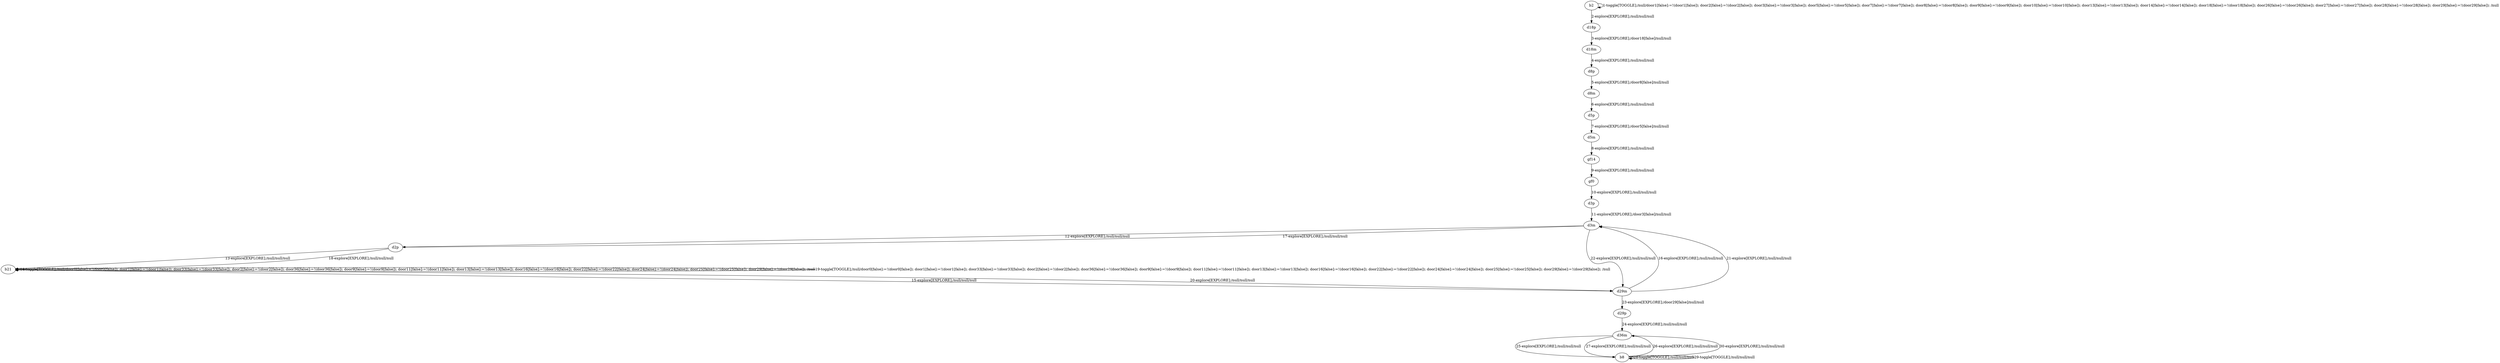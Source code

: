 # Total number of goals covered by this test: 5
# d29m --> d3m
# d3m --> d29m
# b21 --> b21
# d2p --> b21
# b21 --> d29m

digraph g {
"b2" -> "b2" [label = "1-toggle[TOGGLE];/null/door1[false]:=!(door1[false]); door2[false]:=!(door2[false]); door3[false]:=!(door3[false]); door5[false]:=!(door5[false]); door7[false]:=!(door7[false]); door8[false]:=!(door8[false]); door9[false]:=!(door9[false]); door10[false]:=!(door10[false]); door13[false]:=!(door13[false]); door14[false]:=!(door14[false]); door18[false]:=!(door18[false]); door26[false]:=!(door26[false]); door27[false]:=!(door27[false]); door28[false]:=!(door28[false]); door29[false]:=!(door29[false]); /null"];
"b2" -> "d18p" [label = "2-explore[EXPLORE];/null/null/null"];
"d18p" -> "d18m" [label = "3-explore[EXPLORE];/door18[false]/null/null"];
"d18m" -> "d8p" [label = "4-explore[EXPLORE];/null/null/null"];
"d8p" -> "d8m" [label = "5-explore[EXPLORE];/door8[false]/null/null"];
"d8m" -> "d5p" [label = "6-explore[EXPLORE];/null/null/null"];
"d5p" -> "d5m" [label = "7-explore[EXPLORE];/door5[false]/null/null"];
"d5m" -> "gf14" [label = "8-explore[EXPLORE];/null/null/null"];
"gf14" -> "gf0" [label = "9-explore[EXPLORE];/null/null/null"];
"gf0" -> "d3p" [label = "10-explore[EXPLORE];/null/null/null"];
"d3p" -> "d3m" [label = "11-explore[EXPLORE];/door3[false]/null/null"];
"d3m" -> "d2p" [label = "12-explore[EXPLORE];/null/null/null"];
"d2p" -> "b21" [label = "13-explore[EXPLORE];/null/null/null"];
"b21" -> "b21" [label = "14-toggle[TOGGLE];/null/door0[false]:=!(door0[false]); door1[false]:=!(door1[false]); door33[false]:=!(door33[false]); door2[false]:=!(door2[false]); door36[false]:=!(door36[false]); door9[false]:=!(door9[false]); door11[false]:=!(door11[false]); door13[false]:=!(door13[false]); door16[false]:=!(door16[false]); door22[false]:=!(door22[false]); door24[false]:=!(door24[false]); door25[false]:=!(door25[false]); door29[false]:=!(door29[false]); /null"];
"b21" -> "d29m" [label = "15-explore[EXPLORE];/null/null/null"];
"d29m" -> "d3m" [label = "16-explore[EXPLORE];/null/null/null"];
"d3m" -> "d2p" [label = "17-explore[EXPLORE];/null/null/null"];
"d2p" -> "b21" [label = "18-explore[EXPLORE];/null/null/null"];
"b21" -> "b21" [label = "19-toggle[TOGGLE];/null/door0[false]:=!(door0[false]); door1[false]:=!(door1[false]); door33[false]:=!(door33[false]); door2[false]:=!(door2[false]); door36[false]:=!(door36[false]); door9[false]:=!(door9[false]); door11[false]:=!(door11[false]); door13[false]:=!(door13[false]); door16[false]:=!(door16[false]); door22[false]:=!(door22[false]); door24[false]:=!(door24[false]); door25[false]:=!(door25[false]); door29[false]:=!(door29[false]); /null"];
"b21" -> "d29m" [label = "20-explore[EXPLORE];/null/null/null"];
"d29m" -> "d3m" [label = "21-explore[EXPLORE];/null/null/null"];
"d3m" -> "d29m" [label = "22-explore[EXPLORE];/null/null/null"];
"d29m" -> "d29p" [label = "23-explore[EXPLORE];/door29[false]/null/null"];
"d29p" -> "d36m" [label = "24-explore[EXPLORE];/null/null/null"];
"d36m" -> "b8" [label = "25-explore[EXPLORE];/null/null/null"];
"b8" -> "d36m" [label = "26-explore[EXPLORE];/null/null/null"];
"d36m" -> "b8" [label = "27-explore[EXPLORE];/null/null/null"];
"b8" -> "b8" [label = "28-toggle[TOGGLE];/null/null/null"];
"b8" -> "b8" [label = "29-toggle[TOGGLE];/null/null/null"];
"b8" -> "d36m" [label = "30-explore[EXPLORE];/null/null/null"];
}